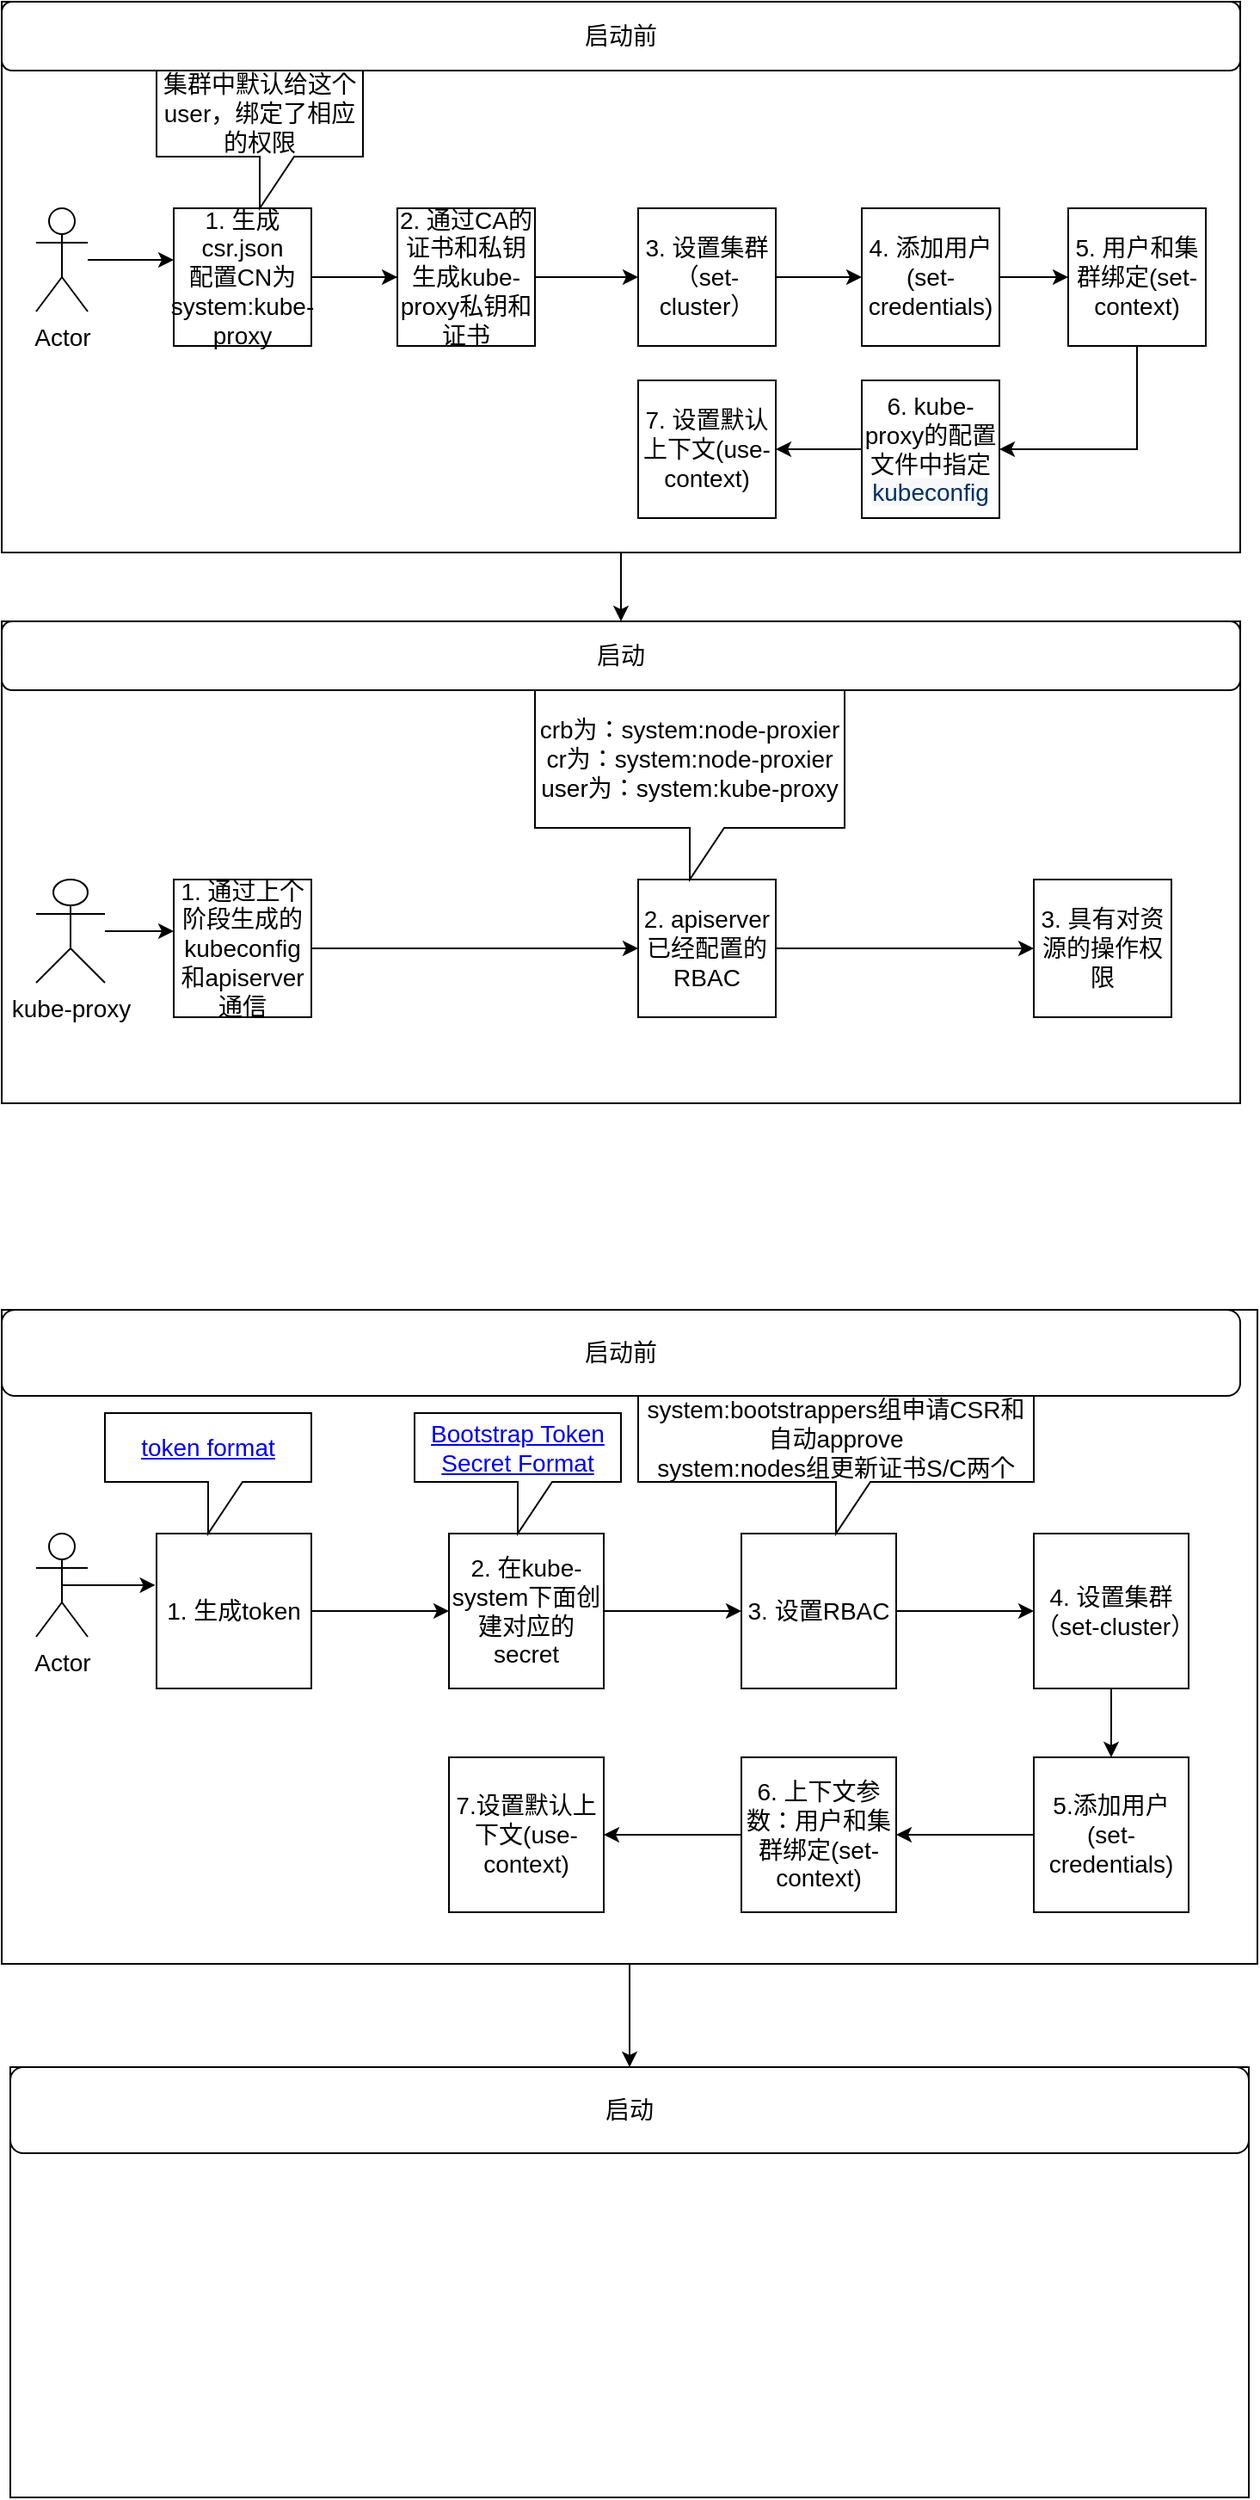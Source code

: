 <mxfile version="12.4.3" type="github" pages="1">
  <diagram id="YDSZ40Oa2ds1ZQn46RLf" name="第 1 页">
    <mxGraphModel dx="1005" dy="638" grid="1" gridSize="10" guides="1" tooltips="1" connect="1" arrows="1" fold="1" page="1" pageScale="1" pageWidth="827" pageHeight="1169" math="0" shadow="0">
      <root>
        <mxCell id="0"/>
        <mxCell id="1" parent="0"/>
        <mxCell id="UKzFMY9ASAY2GWc8jaDQ-19" value="" style="edgeStyle=orthogonalEdgeStyle;rounded=0;orthogonalLoop=1;jettySize=auto;html=1;fontSize=14;" edge="1" parent="1" source="UKzFMY9ASAY2GWc8jaDQ-1" target="UKzFMY9ASAY2GWc8jaDQ-18">
          <mxGeometry relative="1" as="geometry"/>
        </mxCell>
        <mxCell id="UKzFMY9ASAY2GWc8jaDQ-1" value="" style="rounded=0;whiteSpace=wrap;html=1;fontSize=14;" vertex="1" parent="1">
          <mxGeometry x="50" y="120" width="720" height="320" as="geometry"/>
        </mxCell>
        <mxCell id="UKzFMY9ASAY2GWc8jaDQ-18" value="" style="rounded=0;whiteSpace=wrap;html=1;fontSize=14;" vertex="1" parent="1">
          <mxGeometry x="50" y="480" width="720" height="280" as="geometry"/>
        </mxCell>
        <mxCell id="UKzFMY9ASAY2GWc8jaDQ-2" value="启动前" style="rounded=1;whiteSpace=wrap;html=1;fontSize=14;" vertex="1" parent="1">
          <mxGeometry x="50" y="120" width="720" height="40" as="geometry"/>
        </mxCell>
        <mxCell id="UKzFMY9ASAY2GWc8jaDQ-5" value="" style="edgeStyle=orthogonalEdgeStyle;rounded=0;orthogonalLoop=1;jettySize=auto;html=1;fontSize=14;" edge="1" parent="1" source="UKzFMY9ASAY2GWc8jaDQ-3">
          <mxGeometry relative="1" as="geometry">
            <mxPoint x="150" y="270" as="targetPoint"/>
            <Array as="points">
              <mxPoint x="120" y="270"/>
              <mxPoint x="120" y="270"/>
            </Array>
          </mxGeometry>
        </mxCell>
        <mxCell id="UKzFMY9ASAY2GWc8jaDQ-3" value="Actor" style="shape=umlActor;verticalLabelPosition=bottom;labelBackgroundColor=#ffffff;verticalAlign=top;html=1;outlineConnect=0;fontSize=14;" vertex="1" parent="1">
          <mxGeometry x="70" y="240" width="30" height="60" as="geometry"/>
        </mxCell>
        <mxCell id="UKzFMY9ASAY2GWc8jaDQ-6" value="1. 生成csr.json&lt;br style=&quot;font-size: 14px&quot;&gt;配置CN为system:kube-proxy" style="whiteSpace=wrap;html=1;aspect=fixed;fontSize=14;" vertex="1" parent="1">
          <mxGeometry x="150" y="240" width="80" height="80" as="geometry"/>
        </mxCell>
        <mxCell id="UKzFMY9ASAY2GWc8jaDQ-10" value="" style="edgeStyle=orthogonalEdgeStyle;rounded=0;orthogonalLoop=1;jettySize=auto;html=1;fontSize=14;" edge="1" parent="1" target="UKzFMY9ASAY2GWc8jaDQ-9">
          <mxGeometry relative="1" as="geometry">
            <mxPoint x="340" y="280" as="sourcePoint"/>
            <Array as="points">
              <mxPoint x="230" y="280"/>
              <mxPoint x="230" y="280"/>
            </Array>
          </mxGeometry>
        </mxCell>
        <mxCell id="UKzFMY9ASAY2GWc8jaDQ-12" value="" style="edgeStyle=orthogonalEdgeStyle;rounded=0;orthogonalLoop=1;jettySize=auto;html=1;fontSize=14;" edge="1" parent="1" source="UKzFMY9ASAY2GWc8jaDQ-9" target="UKzFMY9ASAY2GWc8jaDQ-11">
          <mxGeometry relative="1" as="geometry"/>
        </mxCell>
        <mxCell id="UKzFMY9ASAY2GWc8jaDQ-9" value="2. 通过CA的证书和私钥生成kube-proxy私钥和证书" style="whiteSpace=wrap;html=1;aspect=fixed;fontSize=14;" vertex="1" parent="1">
          <mxGeometry x="280" y="240" width="80" height="80" as="geometry"/>
        </mxCell>
        <mxCell id="UKzFMY9ASAY2GWc8jaDQ-14" value="" style="edgeStyle=orthogonalEdgeStyle;rounded=0;orthogonalLoop=1;jettySize=auto;html=1;fontSize=14;" edge="1" parent="1" source="UKzFMY9ASAY2GWc8jaDQ-11" target="UKzFMY9ASAY2GWc8jaDQ-13">
          <mxGeometry relative="1" as="geometry"/>
        </mxCell>
        <mxCell id="UKzFMY9ASAY2GWc8jaDQ-11" value="3.&amp;nbsp;设置集群（set-cluster）" style="whiteSpace=wrap;html=1;aspect=fixed;fontSize=14;" vertex="1" parent="1">
          <mxGeometry x="420" y="240" width="80" height="80" as="geometry"/>
        </mxCell>
        <mxCell id="UKzFMY9ASAY2GWc8jaDQ-17" value="" style="edgeStyle=orthogonalEdgeStyle;rounded=0;orthogonalLoop=1;jettySize=auto;html=1;fontSize=14;" edge="1" parent="1" source="UKzFMY9ASAY2GWc8jaDQ-13" target="UKzFMY9ASAY2GWc8jaDQ-16">
          <mxGeometry relative="1" as="geometry"/>
        </mxCell>
        <mxCell id="UKzFMY9ASAY2GWc8jaDQ-13" value="4.&amp;nbsp;添加用户(set-credentials)" style="whiteSpace=wrap;html=1;aspect=fixed;fontSize=14;" vertex="1" parent="1">
          <mxGeometry x="550" y="240" width="80" height="80" as="geometry"/>
        </mxCell>
        <mxCell id="UKzFMY9ASAY2GWc8jaDQ-23" value="" style="edgeStyle=orthogonalEdgeStyle;rounded=0;orthogonalLoop=1;jettySize=auto;html=1;fontSize=14;" edge="1" parent="1" source="UKzFMY9ASAY2GWc8jaDQ-16" target="UKzFMY9ASAY2GWc8jaDQ-22">
          <mxGeometry relative="1" as="geometry">
            <Array as="points">
              <mxPoint x="710" y="380"/>
            </Array>
          </mxGeometry>
        </mxCell>
        <mxCell id="UKzFMY9ASAY2GWc8jaDQ-16" value="5.&amp;nbsp;用户和集群绑定(set-context)" style="whiteSpace=wrap;html=1;aspect=fixed;fontSize=14;" vertex="1" parent="1">
          <mxGeometry x="670" y="240" width="80" height="80" as="geometry"/>
        </mxCell>
        <mxCell id="UKzFMY9ASAY2GWc8jaDQ-61" value="" style="edgeStyle=orthogonalEdgeStyle;rounded=0;orthogonalLoop=1;jettySize=auto;html=1;fontSize=14;" edge="1" parent="1" source="UKzFMY9ASAY2GWc8jaDQ-22" target="UKzFMY9ASAY2GWc8jaDQ-60">
          <mxGeometry relative="1" as="geometry"/>
        </mxCell>
        <mxCell id="UKzFMY9ASAY2GWc8jaDQ-22" value="6. kube-proxy的配置文件中指定&lt;span style=&quot;color: rgb(3 , 47 , 98) ; background-color: rgb(246 , 248 , 250) ; font-size: 14px&quot;&gt;kubeconfig&lt;/span&gt;" style="whiteSpace=wrap;html=1;aspect=fixed;fontSize=14;" vertex="1" parent="1">
          <mxGeometry x="550" y="340" width="80" height="80" as="geometry"/>
        </mxCell>
        <mxCell id="UKzFMY9ASAY2GWc8jaDQ-60" value="7.&amp;nbsp;设置默认上下文(use-context)" style="whiteSpace=wrap;html=1;aspect=fixed;fontSize=14;" vertex="1" parent="1">
          <mxGeometry x="420" y="340" width="80" height="80" as="geometry"/>
        </mxCell>
        <mxCell id="UKzFMY9ASAY2GWc8jaDQ-20" value="启动" style="rounded=1;whiteSpace=wrap;html=1;fontSize=14;" vertex="1" parent="1">
          <mxGeometry x="50" y="480" width="720" height="40" as="geometry"/>
        </mxCell>
        <mxCell id="UKzFMY9ASAY2GWc8jaDQ-21" value="集群中默认给这个user，绑定了相应的权限" style="shape=callout;whiteSpace=wrap;html=1;perimeter=calloutPerimeter;fontSize=14;" vertex="1" parent="1">
          <mxGeometry x="140" y="160" width="120" height="80" as="geometry"/>
        </mxCell>
        <mxCell id="UKzFMY9ASAY2GWc8jaDQ-30" style="edgeStyle=orthogonalEdgeStyle;rounded=0;orthogonalLoop=1;jettySize=auto;html=1;entryX=0;entryY=0.375;entryDx=0;entryDy=0;entryPerimeter=0;fontSize=14;" edge="1" parent="1" source="UKzFMY9ASAY2GWc8jaDQ-24" target="UKzFMY9ASAY2GWc8jaDQ-25">
          <mxGeometry relative="1" as="geometry"/>
        </mxCell>
        <mxCell id="UKzFMY9ASAY2GWc8jaDQ-24" value="kube-proxy" style="shape=umlActor;verticalLabelPosition=bottom;labelBackgroundColor=#ffffff;verticalAlign=top;html=1;outlineConnect=0;fontSize=14;" vertex="1" parent="1">
          <mxGeometry x="70" y="630" width="40" height="60" as="geometry"/>
        </mxCell>
        <mxCell id="UKzFMY9ASAY2GWc8jaDQ-33" value="" style="edgeStyle=orthogonalEdgeStyle;rounded=0;orthogonalLoop=1;jettySize=auto;html=1;fontSize=14;" edge="1" parent="1" source="UKzFMY9ASAY2GWc8jaDQ-25" target="UKzFMY9ASAY2GWc8jaDQ-32">
          <mxGeometry relative="1" as="geometry"/>
        </mxCell>
        <mxCell id="UKzFMY9ASAY2GWc8jaDQ-25" value="1. 通过上个阶段生成的kubeconfig和apiserver通信" style="whiteSpace=wrap;html=1;aspect=fixed;fontSize=14;" vertex="1" parent="1">
          <mxGeometry x="150" y="630" width="80" height="80" as="geometry"/>
        </mxCell>
        <mxCell id="UKzFMY9ASAY2GWc8jaDQ-37" value="" style="edgeStyle=orthogonalEdgeStyle;rounded=0;orthogonalLoop=1;jettySize=auto;html=1;fontSize=14;" edge="1" parent="1" source="UKzFMY9ASAY2GWc8jaDQ-32" target="UKzFMY9ASAY2GWc8jaDQ-36">
          <mxGeometry relative="1" as="geometry"/>
        </mxCell>
        <mxCell id="UKzFMY9ASAY2GWc8jaDQ-32" value="2. apiserver已经配置的RBAC" style="whiteSpace=wrap;html=1;aspect=fixed;fontSize=14;" vertex="1" parent="1">
          <mxGeometry x="420" y="630" width="80" height="80" as="geometry"/>
        </mxCell>
        <mxCell id="UKzFMY9ASAY2GWc8jaDQ-36" value="3. 具有对资源的操作权限" style="whiteSpace=wrap;html=1;aspect=fixed;fontSize=14;" vertex="1" parent="1">
          <mxGeometry x="650" y="630" width="80" height="80" as="geometry"/>
        </mxCell>
        <mxCell id="UKzFMY9ASAY2GWc8jaDQ-34" value="crb为：system:node-proxier&lt;br style=&quot;font-size: 14px;&quot;&gt;cr为：system:node-proxier&lt;br style=&quot;font-size: 14px;&quot;&gt;user为：system:kube-proxy" style="shape=callout;whiteSpace=wrap;html=1;perimeter=calloutPerimeter;fontSize=14;" vertex="1" parent="1">
          <mxGeometry x="360" y="520" width="180" height="110" as="geometry"/>
        </mxCell>
        <mxCell id="UKzFMY9ASAY2GWc8jaDQ-41" value="" style="edgeStyle=orthogonalEdgeStyle;rounded=0;orthogonalLoop=1;jettySize=auto;html=1;fontSize=14;" edge="1" parent="1" source="UKzFMY9ASAY2GWc8jaDQ-38" target="UKzFMY9ASAY2GWc8jaDQ-40">
          <mxGeometry relative="1" as="geometry"/>
        </mxCell>
        <mxCell id="UKzFMY9ASAY2GWc8jaDQ-38" value="" style="rounded=0;whiteSpace=wrap;html=1;fontSize=14;" vertex="1" parent="1">
          <mxGeometry x="50" y="880" width="730" height="380" as="geometry"/>
        </mxCell>
        <mxCell id="UKzFMY9ASAY2GWc8jaDQ-40" value="" style="rounded=0;whiteSpace=wrap;html=1;fontSize=14;" vertex="1" parent="1">
          <mxGeometry x="55" y="1320" width="720" height="250" as="geometry"/>
        </mxCell>
        <mxCell id="UKzFMY9ASAY2GWc8jaDQ-39" value="启动前" style="rounded=1;whiteSpace=wrap;html=1;fontSize=14;" vertex="1" parent="1">
          <mxGeometry x="50" y="880" width="720" height="50" as="geometry"/>
        </mxCell>
        <mxCell id="UKzFMY9ASAY2GWc8jaDQ-44" style="edgeStyle=orthogonalEdgeStyle;rounded=0;orthogonalLoop=1;jettySize=auto;html=1;exitX=0.5;exitY=0.5;exitDx=0;exitDy=0;exitPerimeter=0;entryX=-0.008;entryY=0.333;entryDx=0;entryDy=0;entryPerimeter=0;fontSize=14;" edge="1" parent="1" source="UKzFMY9ASAY2GWc8jaDQ-42" target="UKzFMY9ASAY2GWc8jaDQ-43">
          <mxGeometry relative="1" as="geometry"/>
        </mxCell>
        <mxCell id="UKzFMY9ASAY2GWc8jaDQ-42" value="Actor" style="shape=umlActor;verticalLabelPosition=bottom;labelBackgroundColor=#ffffff;verticalAlign=top;html=1;outlineConnect=0;fontSize=14;" vertex="1" parent="1">
          <mxGeometry x="70" y="1010" width="30" height="60" as="geometry"/>
        </mxCell>
        <mxCell id="UKzFMY9ASAY2GWc8jaDQ-47" value="" style="edgeStyle=orthogonalEdgeStyle;rounded=0;orthogonalLoop=1;jettySize=auto;html=1;fontSize=14;" edge="1" parent="1" source="UKzFMY9ASAY2GWc8jaDQ-43" target="UKzFMY9ASAY2GWc8jaDQ-46">
          <mxGeometry relative="1" as="geometry"/>
        </mxCell>
        <mxCell id="UKzFMY9ASAY2GWc8jaDQ-43" value="1. 生成token" style="rounded=0;whiteSpace=wrap;html=1;fontSize=14;" vertex="1" parent="1">
          <mxGeometry x="140" y="1010" width="90" height="90" as="geometry"/>
        </mxCell>
        <mxCell id="UKzFMY9ASAY2GWc8jaDQ-50" value="" style="edgeStyle=orthogonalEdgeStyle;rounded=0;orthogonalLoop=1;jettySize=auto;html=1;fontSize=14;" edge="1" parent="1" source="UKzFMY9ASAY2GWc8jaDQ-46" target="UKzFMY9ASAY2GWc8jaDQ-49">
          <mxGeometry relative="1" as="geometry"/>
        </mxCell>
        <mxCell id="UKzFMY9ASAY2GWc8jaDQ-46" value="2. 在kube-system下面创建对应的secret" style="rounded=0;whiteSpace=wrap;html=1;fontSize=14;" vertex="1" parent="1">
          <mxGeometry x="310" y="1010" width="90" height="90" as="geometry"/>
        </mxCell>
        <mxCell id="UKzFMY9ASAY2GWc8jaDQ-53" value="" style="edgeStyle=orthogonalEdgeStyle;rounded=0;orthogonalLoop=1;jettySize=auto;html=1;fontSize=14;" edge="1" parent="1" source="UKzFMY9ASAY2GWc8jaDQ-49" target="UKzFMY9ASAY2GWc8jaDQ-52">
          <mxGeometry relative="1" as="geometry"/>
        </mxCell>
        <mxCell id="UKzFMY9ASAY2GWc8jaDQ-49" value="3. 设置RBAC" style="rounded=0;whiteSpace=wrap;html=1;fontSize=14;" vertex="1" parent="1">
          <mxGeometry x="480" y="1010" width="90" height="90" as="geometry"/>
        </mxCell>
        <mxCell id="UKzFMY9ASAY2GWc8jaDQ-55" value="" style="edgeStyle=orthogonalEdgeStyle;rounded=0;orthogonalLoop=1;jettySize=auto;html=1;fontSize=14;" edge="1" parent="1" source="UKzFMY9ASAY2GWc8jaDQ-52" target="UKzFMY9ASAY2GWc8jaDQ-54">
          <mxGeometry relative="1" as="geometry"/>
        </mxCell>
        <mxCell id="UKzFMY9ASAY2GWc8jaDQ-52" value="4.&amp;nbsp;设置集群（set-cluster）" style="rounded=0;whiteSpace=wrap;html=1;fontSize=14;" vertex="1" parent="1">
          <mxGeometry x="650" y="1010" width="90" height="90" as="geometry"/>
        </mxCell>
        <mxCell id="UKzFMY9ASAY2GWc8jaDQ-57" value="" style="edgeStyle=orthogonalEdgeStyle;rounded=0;orthogonalLoop=1;jettySize=auto;html=1;fontSize=14;" edge="1" parent="1" source="UKzFMY9ASAY2GWc8jaDQ-54" target="UKzFMY9ASAY2GWc8jaDQ-56">
          <mxGeometry relative="1" as="geometry"/>
        </mxCell>
        <mxCell id="UKzFMY9ASAY2GWc8jaDQ-54" value="5.添加用户(set-credentials)" style="rounded=0;whiteSpace=wrap;html=1;fontSize=14;" vertex="1" parent="1">
          <mxGeometry x="650" y="1140" width="90" height="90" as="geometry"/>
        </mxCell>
        <mxCell id="UKzFMY9ASAY2GWc8jaDQ-59" value="" style="edgeStyle=orthogonalEdgeStyle;rounded=0;orthogonalLoop=1;jettySize=auto;html=1;fontSize=14;" edge="1" parent="1" source="UKzFMY9ASAY2GWc8jaDQ-56" target="UKzFMY9ASAY2GWc8jaDQ-58">
          <mxGeometry relative="1" as="geometry"/>
        </mxCell>
        <mxCell id="UKzFMY9ASAY2GWc8jaDQ-56" value="6.&amp;nbsp;上下文参数：用户和集群绑定(set-context)" style="rounded=0;whiteSpace=wrap;html=1;fontSize=14;" vertex="1" parent="1">
          <mxGeometry x="480" y="1140" width="90" height="90" as="geometry"/>
        </mxCell>
        <mxCell id="UKzFMY9ASAY2GWc8jaDQ-58" value="7.设置默认上下文(use-context)" style="rounded=0;whiteSpace=wrap;html=1;fontSize=14;" vertex="1" parent="1">
          <mxGeometry x="310" y="1140" width="90" height="90" as="geometry"/>
        </mxCell>
        <mxCell id="UKzFMY9ASAY2GWc8jaDQ-45" value="&lt;a href=&quot;https://kubernetes.io/docs/reference/access-authn-authz/bootstrap-tokens/#token-format&quot;&gt;token format&lt;/a&gt;" style="shape=callout;whiteSpace=wrap;html=1;perimeter=calloutPerimeter;fontSize=14;" vertex="1" parent="1">
          <mxGeometry x="110" y="940" width="120" height="70" as="geometry"/>
        </mxCell>
        <mxCell id="UKzFMY9ASAY2GWc8jaDQ-48" value="&lt;a href=&quot;https://kubernetes.io/docs/reference/access-authn-authz/bootstrap-tokens/#bootstrap-token-secret-format&quot;&gt;Bootstrap Token Secret Format&lt;/a&gt;" style="shape=callout;whiteSpace=wrap;html=1;perimeter=calloutPerimeter;fontSize=14;" vertex="1" parent="1">
          <mxGeometry x="290" y="940" width="120" height="70" as="geometry"/>
        </mxCell>
        <mxCell id="UKzFMY9ASAY2GWc8jaDQ-51" value="&lt;div&gt;system:bootstrappers组申请CSR和自动approve&lt;/div&gt;&lt;div&gt;system:nodes组更新证书S/C两个&lt;/div&gt;" style="shape=callout;whiteSpace=wrap;html=1;perimeter=calloutPerimeter;fontSize=14;" vertex="1" parent="1">
          <mxGeometry x="420" y="930" width="230" height="80" as="geometry"/>
        </mxCell>
        <mxCell id="UKzFMY9ASAY2GWc8jaDQ-62" value="启动" style="rounded=1;whiteSpace=wrap;html=1;fontSize=14;" vertex="1" parent="1">
          <mxGeometry x="55" y="1320" width="720" height="50" as="geometry"/>
        </mxCell>
      </root>
    </mxGraphModel>
  </diagram>
</mxfile>
